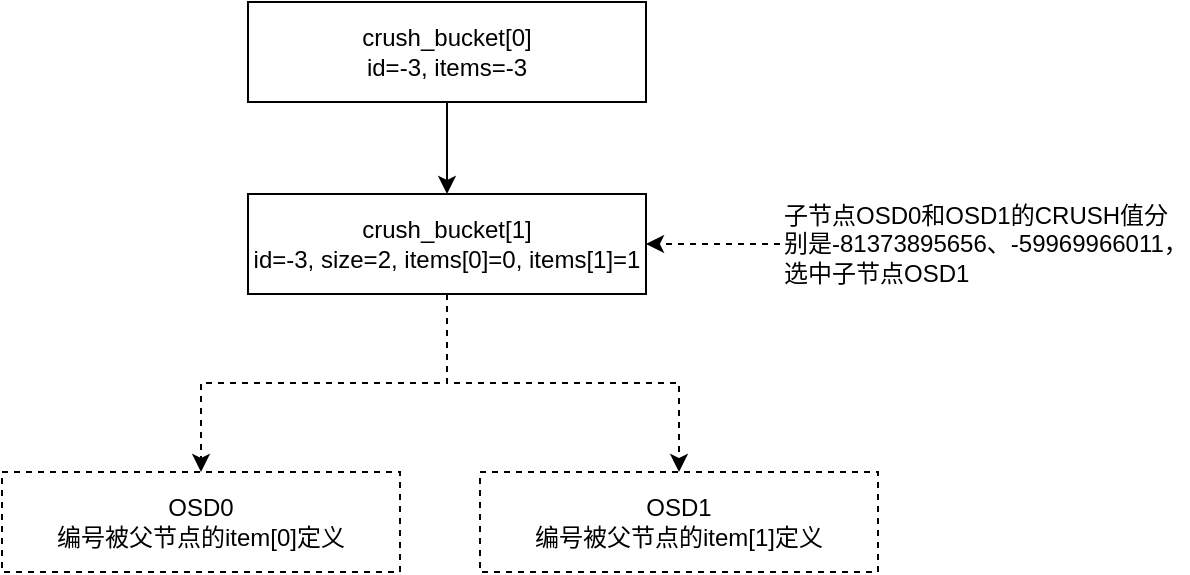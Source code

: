 <mxfile version="13.9.9" type="device"><diagram id="0iKYhefk9gZiDM0PoNvf" name="第 1 页"><mxGraphModel dx="1088" dy="680" grid="0" gridSize="10" guides="1" tooltips="1" connect="1" arrows="1" fold="1" page="1" pageScale="1" pageWidth="827" pageHeight="1169" math="0" shadow="0"><root><mxCell id="0"/><mxCell id="1" parent="0"/><mxCell id="we85jGU9Ey9dIzbfhJ4O-1" value="" style="edgeStyle=orthogonalEdgeStyle;rounded=0;orthogonalLoop=1;jettySize=auto;html=1;" edge="1" parent="1" source="we85jGU9Ey9dIzbfhJ4O-2" target="we85jGU9Ey9dIzbfhJ4O-7"><mxGeometry relative="1" as="geometry"/></mxCell><mxCell id="we85jGU9Ey9dIzbfhJ4O-2" value="&lt;span&gt;crush_bucket[0]&lt;/span&gt;&lt;br&gt;&lt;span&gt;id=-3, items=-3&lt;/span&gt;" style="rounded=0;whiteSpace=wrap;html=1;" vertex="1" parent="1"><mxGeometry x="151" y="189" width="199" height="50" as="geometry"/></mxCell><mxCell id="we85jGU9Ey9dIzbfhJ4O-3" value="OSD0&lt;br&gt;编号被父节点的item[0]定义" style="rounded=0;whiteSpace=wrap;html=1;dashed=1;" vertex="1" parent="1"><mxGeometry x="28" y="424" width="199" height="50" as="geometry"/></mxCell><mxCell id="we85jGU9Ey9dIzbfhJ4O-4" value="&lt;span&gt;OSD1&lt;/span&gt;&lt;br&gt;&lt;span&gt;编号被父节点的item[1]定义&lt;/span&gt;" style="rounded=0;whiteSpace=wrap;html=1;dashed=1;" vertex="1" parent="1"><mxGeometry x="267" y="424" width="199" height="50" as="geometry"/></mxCell><mxCell id="we85jGU9Ey9dIzbfhJ4O-5" style="edgeStyle=orthogonalEdgeStyle;rounded=0;orthogonalLoop=1;jettySize=auto;html=1;exitX=0.5;exitY=1;exitDx=0;exitDy=0;dashed=1;" edge="1" parent="1" source="we85jGU9Ey9dIzbfhJ4O-7" target="we85jGU9Ey9dIzbfhJ4O-3"><mxGeometry relative="1" as="geometry"/></mxCell><mxCell id="we85jGU9Ey9dIzbfhJ4O-6" style="edgeStyle=orthogonalEdgeStyle;rounded=0;orthogonalLoop=1;jettySize=auto;html=1;exitX=0.5;exitY=1;exitDx=0;exitDy=0;dashed=1;" edge="1" parent="1" source="we85jGU9Ey9dIzbfhJ4O-7" target="we85jGU9Ey9dIzbfhJ4O-4"><mxGeometry relative="1" as="geometry"/></mxCell><mxCell id="we85jGU9Ey9dIzbfhJ4O-7" value="crush_bucket[1]&lt;br&gt;id=-3, size=2, items[0]=0, items[1]=1" style="rounded=0;whiteSpace=wrap;html=1;" vertex="1" parent="1"><mxGeometry x="151" y="285" width="199" height="50" as="geometry"/></mxCell><mxCell id="we85jGU9Ey9dIzbfhJ4O-8" style="edgeStyle=orthogonalEdgeStyle;rounded=0;orthogonalLoop=1;jettySize=auto;html=1;exitX=0;exitY=0.5;exitDx=0;exitDy=0;entryX=1;entryY=0.5;entryDx=0;entryDy=0;dashed=1;" edge="1" parent="1" source="we85jGU9Ey9dIzbfhJ4O-9" target="we85jGU9Ey9dIzbfhJ4O-7"><mxGeometry relative="1" as="geometry"/></mxCell><mxCell id="we85jGU9Ey9dIzbfhJ4O-9" value="子节点OSD0和OSD1的CRUSH值分别是-81373895656、-59969966011，选中子节点OSD1" style="text;html=1;strokeColor=none;fillColor=none;align=left;verticalAlign=middle;whiteSpace=wrap;rounded=0;dashed=1;" vertex="1" parent="1"><mxGeometry x="417" y="291.5" width="204" height="37" as="geometry"/></mxCell></root></mxGraphModel></diagram></mxfile>